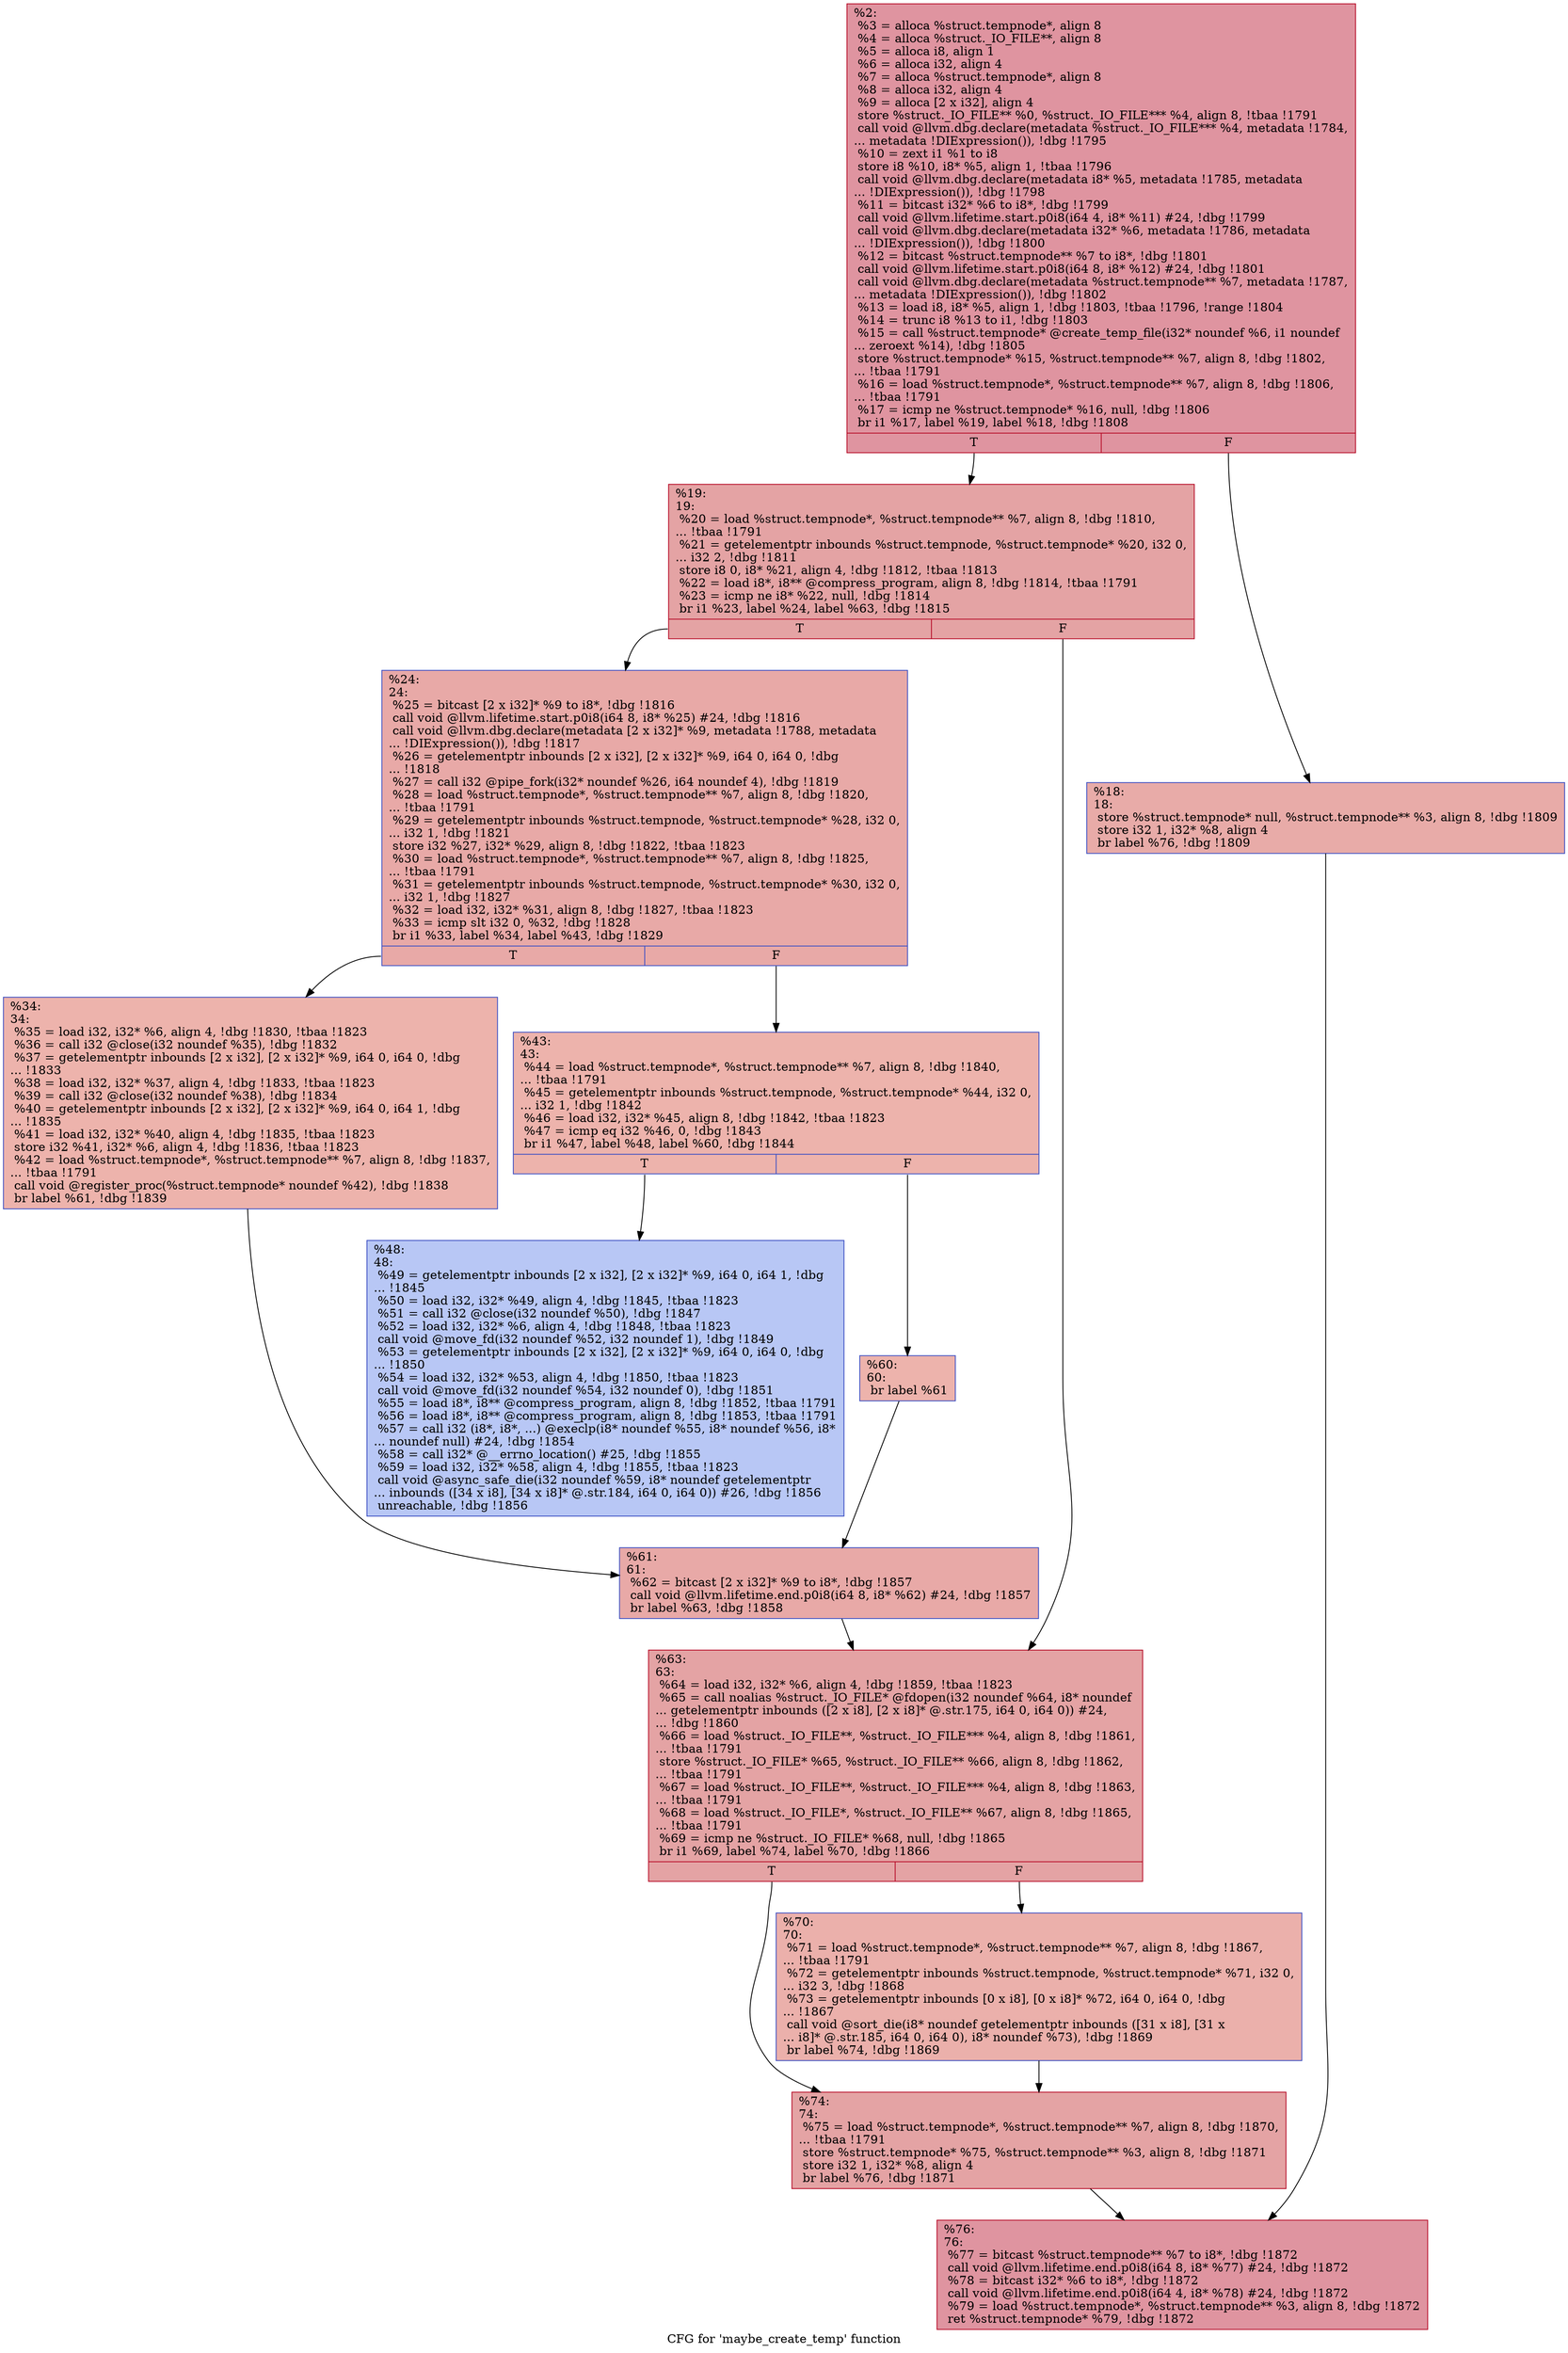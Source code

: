 digraph "CFG for 'maybe_create_temp' function" {
	label="CFG for 'maybe_create_temp' function";

	Node0x24eb540 [shape=record,color="#b70d28ff", style=filled, fillcolor="#b70d2870",label="{%2:\l  %3 = alloca %struct.tempnode*, align 8\l  %4 = alloca %struct._IO_FILE**, align 8\l  %5 = alloca i8, align 1\l  %6 = alloca i32, align 4\l  %7 = alloca %struct.tempnode*, align 8\l  %8 = alloca i32, align 4\l  %9 = alloca [2 x i32], align 4\l  store %struct._IO_FILE** %0, %struct._IO_FILE*** %4, align 8, !tbaa !1791\l  call void @llvm.dbg.declare(metadata %struct._IO_FILE*** %4, metadata !1784,\l... metadata !DIExpression()), !dbg !1795\l  %10 = zext i1 %1 to i8\l  store i8 %10, i8* %5, align 1, !tbaa !1796\l  call void @llvm.dbg.declare(metadata i8* %5, metadata !1785, metadata\l... !DIExpression()), !dbg !1798\l  %11 = bitcast i32* %6 to i8*, !dbg !1799\l  call void @llvm.lifetime.start.p0i8(i64 4, i8* %11) #24, !dbg !1799\l  call void @llvm.dbg.declare(metadata i32* %6, metadata !1786, metadata\l... !DIExpression()), !dbg !1800\l  %12 = bitcast %struct.tempnode** %7 to i8*, !dbg !1801\l  call void @llvm.lifetime.start.p0i8(i64 8, i8* %12) #24, !dbg !1801\l  call void @llvm.dbg.declare(metadata %struct.tempnode** %7, metadata !1787,\l... metadata !DIExpression()), !dbg !1802\l  %13 = load i8, i8* %5, align 1, !dbg !1803, !tbaa !1796, !range !1804\l  %14 = trunc i8 %13 to i1, !dbg !1803\l  %15 = call %struct.tempnode* @create_temp_file(i32* noundef %6, i1 noundef\l... zeroext %14), !dbg !1805\l  store %struct.tempnode* %15, %struct.tempnode** %7, align 8, !dbg !1802,\l... !tbaa !1791\l  %16 = load %struct.tempnode*, %struct.tempnode** %7, align 8, !dbg !1806,\l... !tbaa !1791\l  %17 = icmp ne %struct.tempnode* %16, null, !dbg !1806\l  br i1 %17, label %19, label %18, !dbg !1808\l|{<s0>T|<s1>F}}"];
	Node0x24eb540:s0 -> Node0x24ee7a0;
	Node0x24eb540:s1 -> Node0x24ee750;
	Node0x24ee750 [shape=record,color="#3d50c3ff", style=filled, fillcolor="#cc403a70",label="{%18:\l18:                                               \l  store %struct.tempnode* null, %struct.tempnode** %3, align 8, !dbg !1809\l  store i32 1, i32* %8, align 4\l  br label %76, !dbg !1809\l}"];
	Node0x24ee750 -> Node0x24eeac0;
	Node0x24ee7a0 [shape=record,color="#b70d28ff", style=filled, fillcolor="#c32e3170",label="{%19:\l19:                                               \l  %20 = load %struct.tempnode*, %struct.tempnode** %7, align 8, !dbg !1810,\l... !tbaa !1791\l  %21 = getelementptr inbounds %struct.tempnode, %struct.tempnode* %20, i32 0,\l... i32 2, !dbg !1811\l  store i8 0, i8* %21, align 4, !dbg !1812, !tbaa !1813\l  %22 = load i8*, i8** @compress_program, align 8, !dbg !1814, !tbaa !1791\l  %23 = icmp ne i8* %22, null, !dbg !1814\l  br i1 %23, label %24, label %63, !dbg !1815\l|{<s0>T|<s1>F}}"];
	Node0x24ee7a0:s0 -> Node0x24ee7f0;
	Node0x24ee7a0:s1 -> Node0x24ee9d0;
	Node0x24ee7f0 [shape=record,color="#3d50c3ff", style=filled, fillcolor="#ca3b3770",label="{%24:\l24:                                               \l  %25 = bitcast [2 x i32]* %9 to i8*, !dbg !1816\l  call void @llvm.lifetime.start.p0i8(i64 8, i8* %25) #24, !dbg !1816\l  call void @llvm.dbg.declare(metadata [2 x i32]* %9, metadata !1788, metadata\l... !DIExpression()), !dbg !1817\l  %26 = getelementptr inbounds [2 x i32], [2 x i32]* %9, i64 0, i64 0, !dbg\l... !1818\l  %27 = call i32 @pipe_fork(i32* noundef %26, i64 noundef 4), !dbg !1819\l  %28 = load %struct.tempnode*, %struct.tempnode** %7, align 8, !dbg !1820,\l... !tbaa !1791\l  %29 = getelementptr inbounds %struct.tempnode, %struct.tempnode* %28, i32 0,\l... i32 1, !dbg !1821\l  store i32 %27, i32* %29, align 8, !dbg !1822, !tbaa !1823\l  %30 = load %struct.tempnode*, %struct.tempnode** %7, align 8, !dbg !1825,\l... !tbaa !1791\l  %31 = getelementptr inbounds %struct.tempnode, %struct.tempnode* %30, i32 0,\l... i32 1, !dbg !1827\l  %32 = load i32, i32* %31, align 8, !dbg !1827, !tbaa !1823\l  %33 = icmp slt i32 0, %32, !dbg !1828\l  br i1 %33, label %34, label %43, !dbg !1829\l|{<s0>T|<s1>F}}"];
	Node0x24ee7f0:s0 -> Node0x24ee840;
	Node0x24ee7f0:s1 -> Node0x24ee890;
	Node0x24ee840 [shape=record,color="#3d50c3ff", style=filled, fillcolor="#d6524470",label="{%34:\l34:                                               \l  %35 = load i32, i32* %6, align 4, !dbg !1830, !tbaa !1823\l  %36 = call i32 @close(i32 noundef %35), !dbg !1832\l  %37 = getelementptr inbounds [2 x i32], [2 x i32]* %9, i64 0, i64 0, !dbg\l... !1833\l  %38 = load i32, i32* %37, align 4, !dbg !1833, !tbaa !1823\l  %39 = call i32 @close(i32 noundef %38), !dbg !1834\l  %40 = getelementptr inbounds [2 x i32], [2 x i32]* %9, i64 0, i64 1, !dbg\l... !1835\l  %41 = load i32, i32* %40, align 4, !dbg !1835, !tbaa !1823\l  store i32 %41, i32* %6, align 4, !dbg !1836, !tbaa !1823\l  %42 = load %struct.tempnode*, %struct.tempnode** %7, align 8, !dbg !1837,\l... !tbaa !1791\l  call void @register_proc(%struct.tempnode* noundef %42), !dbg !1838\l  br label %61, !dbg !1839\l}"];
	Node0x24ee840 -> Node0x24ee980;
	Node0x24ee890 [shape=record,color="#3d50c3ff", style=filled, fillcolor="#d6524470",label="{%43:\l43:                                               \l  %44 = load %struct.tempnode*, %struct.tempnode** %7, align 8, !dbg !1840,\l... !tbaa !1791\l  %45 = getelementptr inbounds %struct.tempnode, %struct.tempnode* %44, i32 0,\l... i32 1, !dbg !1842\l  %46 = load i32, i32* %45, align 8, !dbg !1842, !tbaa !1823\l  %47 = icmp eq i32 %46, 0, !dbg !1843\l  br i1 %47, label %48, label %60, !dbg !1844\l|{<s0>T|<s1>F}}"];
	Node0x24ee890:s0 -> Node0x24ee8e0;
	Node0x24ee890:s1 -> Node0x24ee930;
	Node0x24ee8e0 [shape=record,color="#3d50c3ff", style=filled, fillcolor="#5f7fe870",label="{%48:\l48:                                               \l  %49 = getelementptr inbounds [2 x i32], [2 x i32]* %9, i64 0, i64 1, !dbg\l... !1845\l  %50 = load i32, i32* %49, align 4, !dbg !1845, !tbaa !1823\l  %51 = call i32 @close(i32 noundef %50), !dbg !1847\l  %52 = load i32, i32* %6, align 4, !dbg !1848, !tbaa !1823\l  call void @move_fd(i32 noundef %52, i32 noundef 1), !dbg !1849\l  %53 = getelementptr inbounds [2 x i32], [2 x i32]* %9, i64 0, i64 0, !dbg\l... !1850\l  %54 = load i32, i32* %53, align 4, !dbg !1850, !tbaa !1823\l  call void @move_fd(i32 noundef %54, i32 noundef 0), !dbg !1851\l  %55 = load i8*, i8** @compress_program, align 8, !dbg !1852, !tbaa !1791\l  %56 = load i8*, i8** @compress_program, align 8, !dbg !1853, !tbaa !1791\l  %57 = call i32 (i8*, i8*, ...) @execlp(i8* noundef %55, i8* noundef %56, i8*\l... noundef null) #24, !dbg !1854\l  %58 = call i32* @__errno_location() #25, !dbg !1855\l  %59 = load i32, i32* %58, align 4, !dbg !1855, !tbaa !1823\l  call void @async_safe_die(i32 noundef %59, i8* noundef getelementptr\l... inbounds ([34 x i8], [34 x i8]* @.str.184, i64 0, i64 0)) #26, !dbg !1856\l  unreachable, !dbg !1856\l}"];
	Node0x24ee930 [shape=record,color="#3d50c3ff", style=filled, fillcolor="#d6524470",label="{%60:\l60:                                               \l  br label %61\l}"];
	Node0x24ee930 -> Node0x24ee980;
	Node0x24ee980 [shape=record,color="#3d50c3ff", style=filled, fillcolor="#ca3b3770",label="{%61:\l61:                                               \l  %62 = bitcast [2 x i32]* %9 to i8*, !dbg !1857\l  call void @llvm.lifetime.end.p0i8(i64 8, i8* %62) #24, !dbg !1857\l  br label %63, !dbg !1858\l}"];
	Node0x24ee980 -> Node0x24ee9d0;
	Node0x24ee9d0 [shape=record,color="#b70d28ff", style=filled, fillcolor="#c32e3170",label="{%63:\l63:                                               \l  %64 = load i32, i32* %6, align 4, !dbg !1859, !tbaa !1823\l  %65 = call noalias %struct._IO_FILE* @fdopen(i32 noundef %64, i8* noundef\l... getelementptr inbounds ([2 x i8], [2 x i8]* @.str.175, i64 0, i64 0)) #24,\l... !dbg !1860\l  %66 = load %struct._IO_FILE**, %struct._IO_FILE*** %4, align 8, !dbg !1861,\l... !tbaa !1791\l  store %struct._IO_FILE* %65, %struct._IO_FILE** %66, align 8, !dbg !1862,\l... !tbaa !1791\l  %67 = load %struct._IO_FILE**, %struct._IO_FILE*** %4, align 8, !dbg !1863,\l... !tbaa !1791\l  %68 = load %struct._IO_FILE*, %struct._IO_FILE** %67, align 8, !dbg !1865,\l... !tbaa !1791\l  %69 = icmp ne %struct._IO_FILE* %68, null, !dbg !1865\l  br i1 %69, label %74, label %70, !dbg !1866\l|{<s0>T|<s1>F}}"];
	Node0x24ee9d0:s0 -> Node0x24eea70;
	Node0x24ee9d0:s1 -> Node0x24eea20;
	Node0x24eea20 [shape=record,color="#3d50c3ff", style=filled, fillcolor="#d24b4070",label="{%70:\l70:                                               \l  %71 = load %struct.tempnode*, %struct.tempnode** %7, align 8, !dbg !1867,\l... !tbaa !1791\l  %72 = getelementptr inbounds %struct.tempnode, %struct.tempnode* %71, i32 0,\l... i32 3, !dbg !1868\l  %73 = getelementptr inbounds [0 x i8], [0 x i8]* %72, i64 0, i64 0, !dbg\l... !1867\l  call void @sort_die(i8* noundef getelementptr inbounds ([31 x i8], [31 x\l... i8]* @.str.185, i64 0, i64 0), i8* noundef %73), !dbg !1869\l  br label %74, !dbg !1869\l}"];
	Node0x24eea20 -> Node0x24eea70;
	Node0x24eea70 [shape=record,color="#b70d28ff", style=filled, fillcolor="#c32e3170",label="{%74:\l74:                                               \l  %75 = load %struct.tempnode*, %struct.tempnode** %7, align 8, !dbg !1870,\l... !tbaa !1791\l  store %struct.tempnode* %75, %struct.tempnode** %3, align 8, !dbg !1871\l  store i32 1, i32* %8, align 4\l  br label %76, !dbg !1871\l}"];
	Node0x24eea70 -> Node0x24eeac0;
	Node0x24eeac0 [shape=record,color="#b70d28ff", style=filled, fillcolor="#b70d2870",label="{%76:\l76:                                               \l  %77 = bitcast %struct.tempnode** %7 to i8*, !dbg !1872\l  call void @llvm.lifetime.end.p0i8(i64 8, i8* %77) #24, !dbg !1872\l  %78 = bitcast i32* %6 to i8*, !dbg !1872\l  call void @llvm.lifetime.end.p0i8(i64 4, i8* %78) #24, !dbg !1872\l  %79 = load %struct.tempnode*, %struct.tempnode** %3, align 8, !dbg !1872\l  ret %struct.tempnode* %79, !dbg !1872\l}"];
}
